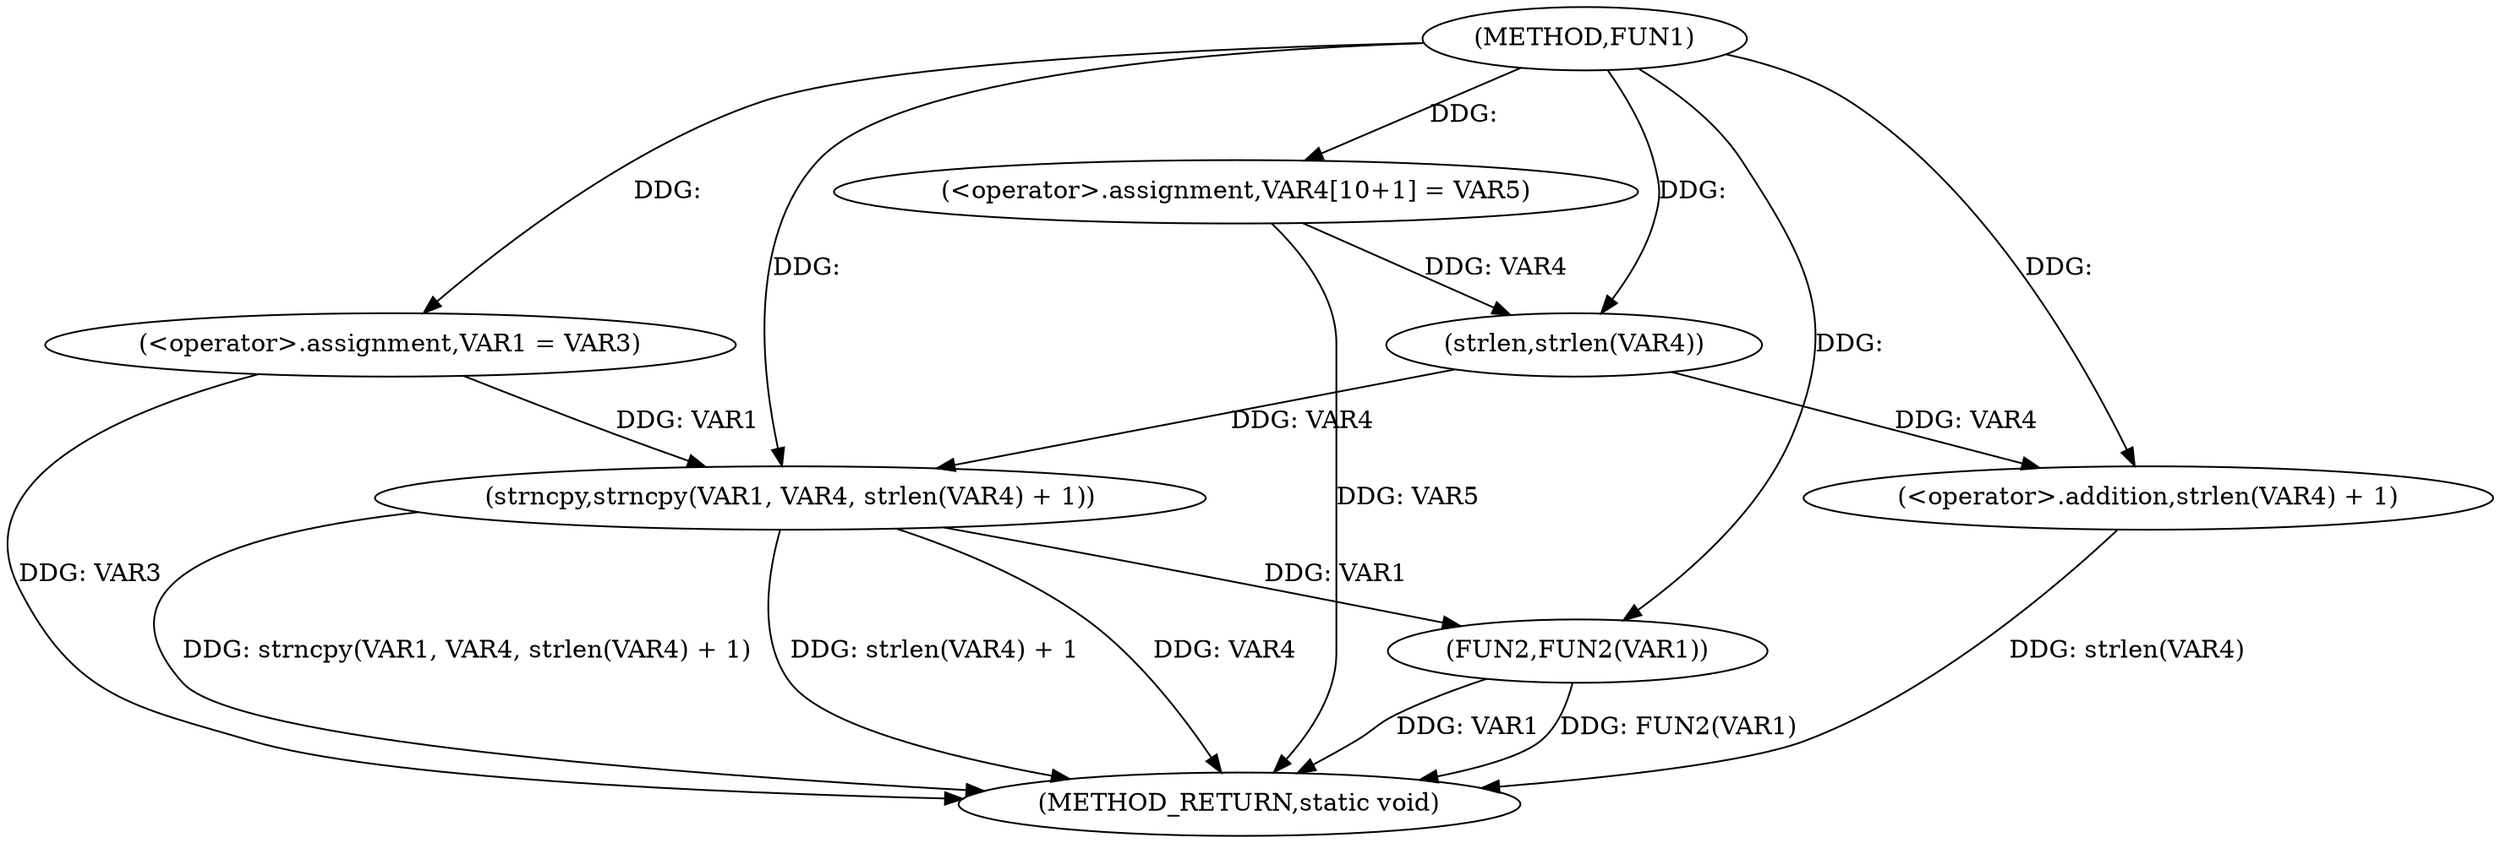 digraph FUN1 {  
"1000100" [label = "(METHOD,FUN1)" ]
"1000124" [label = "(METHOD_RETURN,static void)" ]
"1000107" [label = "(<operator>.assignment,VAR1 = VAR3)" ]
"1000112" [label = "(<operator>.assignment,VAR4[10+1] = VAR5)" ]
"1000115" [label = "(strncpy,strncpy(VAR1, VAR4, strlen(VAR4) + 1))" ]
"1000118" [label = "(<operator>.addition,strlen(VAR4) + 1)" ]
"1000119" [label = "(strlen,strlen(VAR4))" ]
"1000122" [label = "(FUN2,FUN2(VAR1))" ]
  "1000115" -> "1000124"  [ label = "DDG: VAR4"] 
  "1000112" -> "1000124"  [ label = "DDG: VAR5"] 
  "1000122" -> "1000124"  [ label = "DDG: VAR1"] 
  "1000115" -> "1000124"  [ label = "DDG: strncpy(VAR1, VAR4, strlen(VAR4) + 1)"] 
  "1000115" -> "1000124"  [ label = "DDG: strlen(VAR4) + 1"] 
  "1000122" -> "1000124"  [ label = "DDG: FUN2(VAR1)"] 
  "1000118" -> "1000124"  [ label = "DDG: strlen(VAR4)"] 
  "1000107" -> "1000124"  [ label = "DDG: VAR3"] 
  "1000100" -> "1000107"  [ label = "DDG: "] 
  "1000100" -> "1000112"  [ label = "DDG: "] 
  "1000107" -> "1000115"  [ label = "DDG: VAR1"] 
  "1000100" -> "1000115"  [ label = "DDG: "] 
  "1000119" -> "1000115"  [ label = "DDG: VAR4"] 
  "1000119" -> "1000118"  [ label = "DDG: VAR4"] 
  "1000112" -> "1000119"  [ label = "DDG: VAR4"] 
  "1000100" -> "1000119"  [ label = "DDG: "] 
  "1000100" -> "1000118"  [ label = "DDG: "] 
  "1000115" -> "1000122"  [ label = "DDG: VAR1"] 
  "1000100" -> "1000122"  [ label = "DDG: "] 
}
